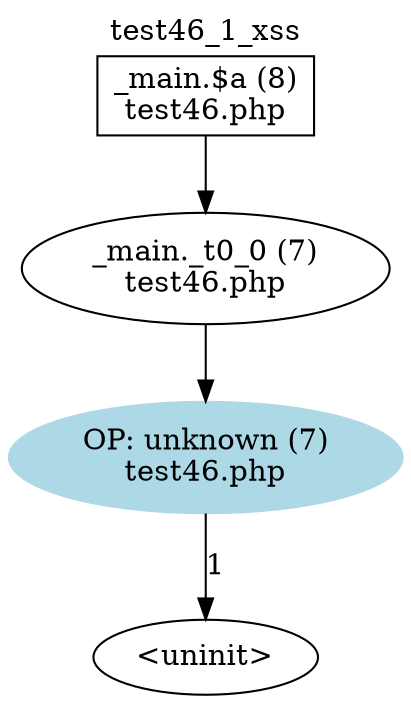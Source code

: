 digraph cfg {
  label="test46_1_xss";
  labelloc=t;
  n1 [shape=box, label="_main.$a (8)\ntest46.php"];
  n2 [shape=ellipse, label="_main._t0_0 (7)\ntest46.php"];
  n3 [shape=ellipse, label="OP: unknown (7)\ntest46.php",style=filled,color=lightblue];
  n4 [shape=ellipse, label="<uninit>"];
  n1 -> n2;
  n2 -> n3;
  n3 -> n4[label="1"];
}
